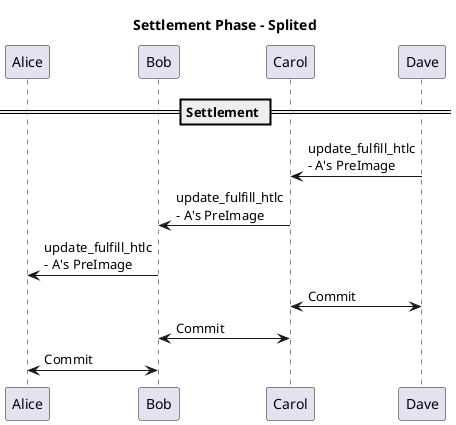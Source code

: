 @startuml
title Settlement Phase - Splited
participant Alice
participant Bob
participant Carol
participant Dave

== Settlement ==

Dave -> Carol: update_fulfill_htlc\n- A's PreImage
Carol -> Bob: update_fulfill_htlc\n- A's PreImage
Bob -> Alice: update_fulfill_htlc\n- A's PreImage

Dave <-> Carol: Commit
Carol <-> Bob: Commit
Bob <-> Alice: Commit

@enduml

